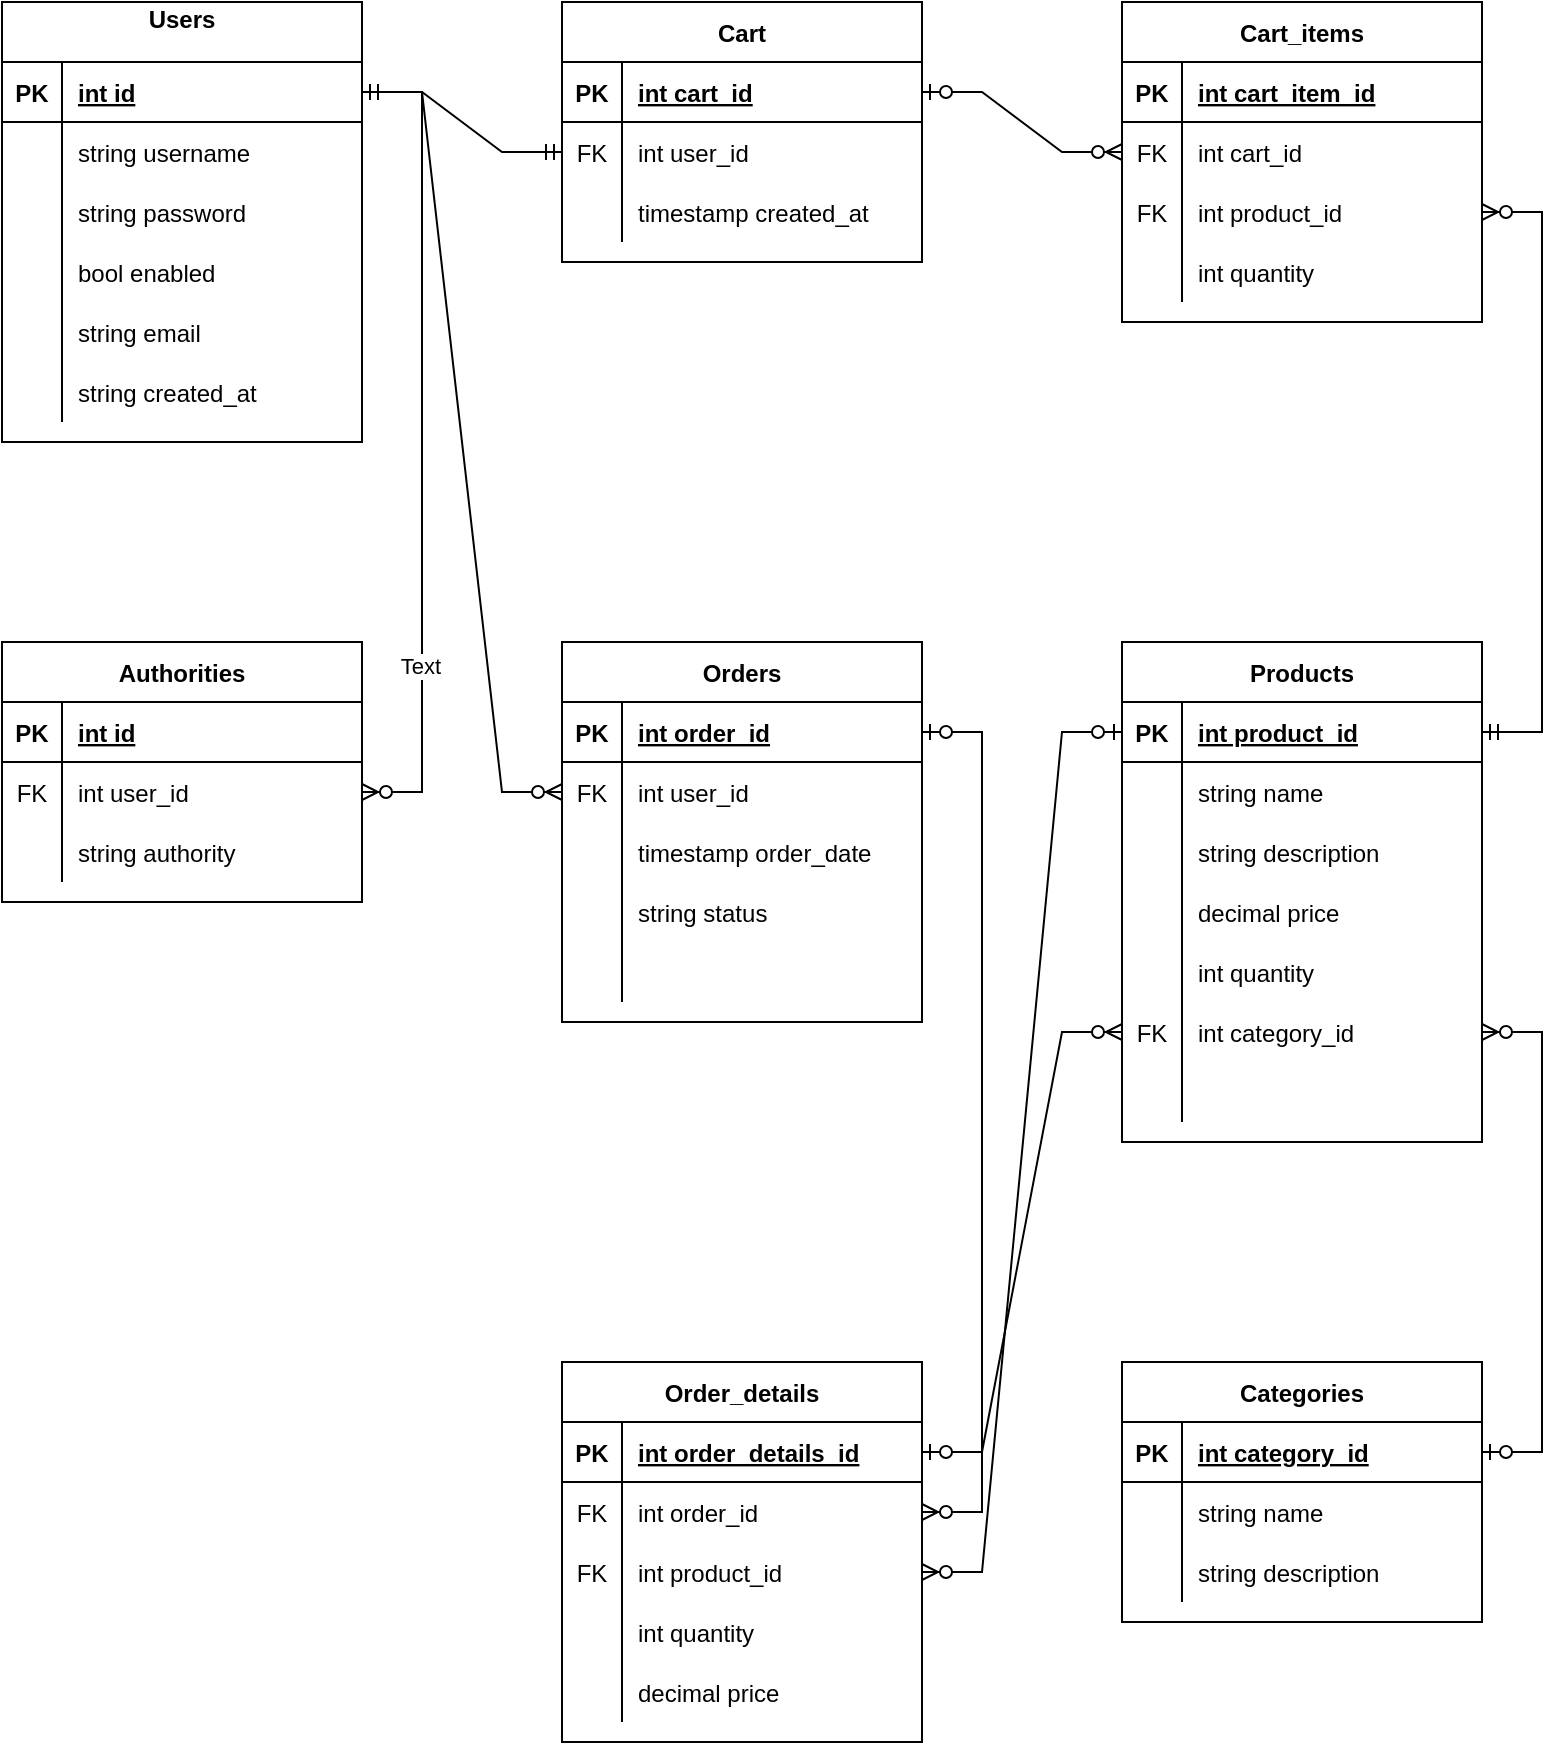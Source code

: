 <mxfile version="20.3.0" type="device"><diagram id="R2lEEEUBdFMjLlhIrx00" name="Page-1"><mxGraphModel dx="2155" dy="981" grid="1" gridSize="10" guides="1" tooltips="1" connect="1" arrows="1" fold="1" page="1" pageScale="1" pageWidth="850" pageHeight="1100" math="0" shadow="0" extFonts="Permanent Marker^https://fonts.googleapis.com/css?family=Permanent+Marker"><root><mxCell id="0"/><mxCell id="1" parent="0"/><mxCell id="3Kkbppo1w5dA49DxUAoW-76" value="Users&#10;" style="shape=table;startSize=30;container=1;collapsible=1;childLayout=tableLayout;fixedRows=1;rowLines=0;fontStyle=1;align=center;resizeLast=1;" parent="1" vertex="1"><mxGeometry x="-780" y="40" width="180" height="220" as="geometry"><mxRectangle x="-630" y="440" width="70" height="30" as="alternateBounds"/></mxGeometry></mxCell><mxCell id="3Kkbppo1w5dA49DxUAoW-77" value="" style="shape=tableRow;horizontal=0;startSize=0;swimlaneHead=0;swimlaneBody=0;fillColor=none;collapsible=0;dropTarget=0;points=[[0,0.5],[1,0.5]];portConstraint=eastwest;top=0;left=0;right=0;bottom=1;" parent="3Kkbppo1w5dA49DxUAoW-76" vertex="1"><mxGeometry y="30" width="180" height="30" as="geometry"/></mxCell><mxCell id="3Kkbppo1w5dA49DxUAoW-78" value="PK" style="shape=partialRectangle;connectable=0;fillColor=none;top=0;left=0;bottom=0;right=0;fontStyle=1;overflow=hidden;" parent="3Kkbppo1w5dA49DxUAoW-77" vertex="1"><mxGeometry width="30" height="30" as="geometry"><mxRectangle width="30" height="30" as="alternateBounds"/></mxGeometry></mxCell><mxCell id="3Kkbppo1w5dA49DxUAoW-79" value="int id" style="shape=partialRectangle;connectable=0;fillColor=none;top=0;left=0;bottom=0;right=0;align=left;spacingLeft=6;fontStyle=5;overflow=hidden;" parent="3Kkbppo1w5dA49DxUAoW-77" vertex="1"><mxGeometry x="30" width="150" height="30" as="geometry"><mxRectangle width="150" height="30" as="alternateBounds"/></mxGeometry></mxCell><mxCell id="3Kkbppo1w5dA49DxUAoW-80" value="" style="shape=tableRow;horizontal=0;startSize=0;swimlaneHead=0;swimlaneBody=0;fillColor=none;collapsible=0;dropTarget=0;points=[[0,0.5],[1,0.5]];portConstraint=eastwest;top=0;left=0;right=0;bottom=0;" parent="3Kkbppo1w5dA49DxUAoW-76" vertex="1"><mxGeometry y="60" width="180" height="30" as="geometry"/></mxCell><mxCell id="3Kkbppo1w5dA49DxUAoW-81" value="" style="shape=partialRectangle;connectable=0;fillColor=none;top=0;left=0;bottom=0;right=0;editable=1;overflow=hidden;" parent="3Kkbppo1w5dA49DxUAoW-80" vertex="1"><mxGeometry width="30" height="30" as="geometry"><mxRectangle width="30" height="30" as="alternateBounds"/></mxGeometry></mxCell><mxCell id="3Kkbppo1w5dA49DxUAoW-82" value="string username" style="shape=partialRectangle;connectable=0;fillColor=none;top=0;left=0;bottom=0;right=0;align=left;spacingLeft=6;overflow=hidden;" parent="3Kkbppo1w5dA49DxUAoW-80" vertex="1"><mxGeometry x="30" width="150" height="30" as="geometry"><mxRectangle width="150" height="30" as="alternateBounds"/></mxGeometry></mxCell><mxCell id="3Kkbppo1w5dA49DxUAoW-83" value="" style="shape=tableRow;horizontal=0;startSize=0;swimlaneHead=0;swimlaneBody=0;fillColor=none;collapsible=0;dropTarget=0;points=[[0,0.5],[1,0.5]];portConstraint=eastwest;top=0;left=0;right=0;bottom=0;" parent="3Kkbppo1w5dA49DxUAoW-76" vertex="1"><mxGeometry y="90" width="180" height="30" as="geometry"/></mxCell><mxCell id="3Kkbppo1w5dA49DxUAoW-84" value="" style="shape=partialRectangle;connectable=0;fillColor=none;top=0;left=0;bottom=0;right=0;editable=1;overflow=hidden;" parent="3Kkbppo1w5dA49DxUAoW-83" vertex="1"><mxGeometry width="30" height="30" as="geometry"><mxRectangle width="30" height="30" as="alternateBounds"/></mxGeometry></mxCell><mxCell id="3Kkbppo1w5dA49DxUAoW-85" value="string password" style="shape=partialRectangle;connectable=0;fillColor=none;top=0;left=0;bottom=0;right=0;align=left;spacingLeft=6;overflow=hidden;" parent="3Kkbppo1w5dA49DxUAoW-83" vertex="1"><mxGeometry x="30" width="150" height="30" as="geometry"><mxRectangle width="150" height="30" as="alternateBounds"/></mxGeometry></mxCell><mxCell id="3Kkbppo1w5dA49DxUAoW-86" value="" style="shape=tableRow;horizontal=0;startSize=0;swimlaneHead=0;swimlaneBody=0;fillColor=none;collapsible=0;dropTarget=0;points=[[0,0.5],[1,0.5]];portConstraint=eastwest;top=0;left=0;right=0;bottom=0;" parent="3Kkbppo1w5dA49DxUAoW-76" vertex="1"><mxGeometry y="120" width="180" height="30" as="geometry"/></mxCell><mxCell id="3Kkbppo1w5dA49DxUAoW-87" value="" style="shape=partialRectangle;connectable=0;fillColor=none;top=0;left=0;bottom=0;right=0;editable=1;overflow=hidden;" parent="3Kkbppo1w5dA49DxUAoW-86" vertex="1"><mxGeometry width="30" height="30" as="geometry"><mxRectangle width="30" height="30" as="alternateBounds"/></mxGeometry></mxCell><mxCell id="3Kkbppo1w5dA49DxUAoW-88" value="bool enabled " style="shape=partialRectangle;connectable=0;fillColor=none;top=0;left=0;bottom=0;right=0;align=left;spacingLeft=6;overflow=hidden;" parent="3Kkbppo1w5dA49DxUAoW-86" vertex="1"><mxGeometry x="30" width="150" height="30" as="geometry"><mxRectangle width="150" height="30" as="alternateBounds"/></mxGeometry></mxCell><mxCell id="3Kkbppo1w5dA49DxUAoW-91" style="shape=tableRow;horizontal=0;startSize=0;swimlaneHead=0;swimlaneBody=0;fillColor=none;collapsible=0;dropTarget=0;points=[[0,0.5],[1,0.5]];portConstraint=eastwest;top=0;left=0;right=0;bottom=0;" parent="3Kkbppo1w5dA49DxUAoW-76" vertex="1"><mxGeometry y="150" width="180" height="30" as="geometry"/></mxCell><mxCell id="3Kkbppo1w5dA49DxUAoW-92" style="shape=partialRectangle;connectable=0;fillColor=none;top=0;left=0;bottom=0;right=0;editable=1;overflow=hidden;" parent="3Kkbppo1w5dA49DxUAoW-91" vertex="1"><mxGeometry width="30" height="30" as="geometry"><mxRectangle width="30" height="30" as="alternateBounds"/></mxGeometry></mxCell><mxCell id="3Kkbppo1w5dA49DxUAoW-93" value="string email" style="shape=partialRectangle;connectable=0;fillColor=none;top=0;left=0;bottom=0;right=0;align=left;spacingLeft=6;overflow=hidden;" parent="3Kkbppo1w5dA49DxUAoW-91" vertex="1"><mxGeometry x="30" width="150" height="30" as="geometry"><mxRectangle width="150" height="30" as="alternateBounds"/></mxGeometry></mxCell><mxCell id="3Kkbppo1w5dA49DxUAoW-94" style="shape=tableRow;horizontal=0;startSize=0;swimlaneHead=0;swimlaneBody=0;fillColor=none;collapsible=0;dropTarget=0;points=[[0,0.5],[1,0.5]];portConstraint=eastwest;top=0;left=0;right=0;bottom=0;" parent="3Kkbppo1w5dA49DxUAoW-76" vertex="1"><mxGeometry y="180" width="180" height="30" as="geometry"/></mxCell><mxCell id="3Kkbppo1w5dA49DxUAoW-95" style="shape=partialRectangle;connectable=0;fillColor=none;top=0;left=0;bottom=0;right=0;editable=1;overflow=hidden;" parent="3Kkbppo1w5dA49DxUAoW-94" vertex="1"><mxGeometry width="30" height="30" as="geometry"><mxRectangle width="30" height="30" as="alternateBounds"/></mxGeometry></mxCell><mxCell id="3Kkbppo1w5dA49DxUAoW-96" value="string created_at" style="shape=partialRectangle;connectable=0;fillColor=none;top=0;left=0;bottom=0;right=0;align=left;spacingLeft=6;overflow=hidden;" parent="3Kkbppo1w5dA49DxUAoW-94" vertex="1"><mxGeometry x="30" width="150" height="30" as="geometry"><mxRectangle width="150" height="30" as="alternateBounds"/></mxGeometry></mxCell><mxCell id="3Kkbppo1w5dA49DxUAoW-97" value="Authorities" style="shape=table;startSize=30;container=1;collapsible=1;childLayout=tableLayout;fixedRows=1;rowLines=0;fontStyle=1;align=center;resizeLast=1;" parent="1" vertex="1"><mxGeometry x="-780" y="360" width="180" height="130" as="geometry"/></mxCell><mxCell id="3Kkbppo1w5dA49DxUAoW-98" value="" style="shape=tableRow;horizontal=0;startSize=0;swimlaneHead=0;swimlaneBody=0;fillColor=none;collapsible=0;dropTarget=0;points=[[0,0.5],[1,0.5]];portConstraint=eastwest;top=0;left=0;right=0;bottom=1;" parent="3Kkbppo1w5dA49DxUAoW-97" vertex="1"><mxGeometry y="30" width="180" height="30" as="geometry"/></mxCell><mxCell id="3Kkbppo1w5dA49DxUAoW-99" value="PK" style="shape=partialRectangle;connectable=0;fillColor=none;top=0;left=0;bottom=0;right=0;fontStyle=1;overflow=hidden;" parent="3Kkbppo1w5dA49DxUAoW-98" vertex="1"><mxGeometry width="30" height="30" as="geometry"><mxRectangle width="30" height="30" as="alternateBounds"/></mxGeometry></mxCell><mxCell id="3Kkbppo1w5dA49DxUAoW-100" value="int id" style="shape=partialRectangle;connectable=0;fillColor=none;top=0;left=0;bottom=0;right=0;align=left;spacingLeft=6;fontStyle=5;overflow=hidden;" parent="3Kkbppo1w5dA49DxUAoW-98" vertex="1"><mxGeometry x="30" width="150" height="30" as="geometry"><mxRectangle width="150" height="30" as="alternateBounds"/></mxGeometry></mxCell><mxCell id="3Kkbppo1w5dA49DxUAoW-101" value="" style="shape=tableRow;horizontal=0;startSize=0;swimlaneHead=0;swimlaneBody=0;fillColor=none;collapsible=0;dropTarget=0;points=[[0,0.5],[1,0.5]];portConstraint=eastwest;top=0;left=0;right=0;bottom=0;" parent="3Kkbppo1w5dA49DxUAoW-97" vertex="1"><mxGeometry y="60" width="180" height="30" as="geometry"/></mxCell><mxCell id="3Kkbppo1w5dA49DxUAoW-102" value="FK" style="shape=partialRectangle;connectable=0;fillColor=none;top=0;left=0;bottom=0;right=0;editable=1;overflow=hidden;" parent="3Kkbppo1w5dA49DxUAoW-101" vertex="1"><mxGeometry width="30" height="30" as="geometry"><mxRectangle width="30" height="30" as="alternateBounds"/></mxGeometry></mxCell><mxCell id="3Kkbppo1w5dA49DxUAoW-103" value="int user_id" style="shape=partialRectangle;connectable=0;fillColor=none;top=0;left=0;bottom=0;right=0;align=left;spacingLeft=6;overflow=hidden;" parent="3Kkbppo1w5dA49DxUAoW-101" vertex="1"><mxGeometry x="30" width="150" height="30" as="geometry"><mxRectangle width="150" height="30" as="alternateBounds"/></mxGeometry></mxCell><mxCell id="3Kkbppo1w5dA49DxUAoW-104" value="" style="shape=tableRow;horizontal=0;startSize=0;swimlaneHead=0;swimlaneBody=0;fillColor=none;collapsible=0;dropTarget=0;points=[[0,0.5],[1,0.5]];portConstraint=eastwest;top=0;left=0;right=0;bottom=0;" parent="3Kkbppo1w5dA49DxUAoW-97" vertex="1"><mxGeometry y="90" width="180" height="30" as="geometry"/></mxCell><mxCell id="3Kkbppo1w5dA49DxUAoW-105" value="" style="shape=partialRectangle;connectable=0;fillColor=none;top=0;left=0;bottom=0;right=0;editable=1;overflow=hidden;" parent="3Kkbppo1w5dA49DxUAoW-104" vertex="1"><mxGeometry width="30" height="30" as="geometry"><mxRectangle width="30" height="30" as="alternateBounds"/></mxGeometry></mxCell><mxCell id="3Kkbppo1w5dA49DxUAoW-106" value="string authority" style="shape=partialRectangle;connectable=0;fillColor=none;top=0;left=0;bottom=0;right=0;align=left;spacingLeft=6;overflow=hidden;" parent="3Kkbppo1w5dA49DxUAoW-104" vertex="1"><mxGeometry x="30" width="150" height="30" as="geometry"><mxRectangle width="150" height="30" as="alternateBounds"/></mxGeometry></mxCell><mxCell id="3Kkbppo1w5dA49DxUAoW-110" value="Categories" style="shape=table;startSize=30;container=1;collapsible=1;childLayout=tableLayout;fixedRows=1;rowLines=0;fontStyle=1;align=center;resizeLast=1;" parent="1" vertex="1"><mxGeometry x="-220" y="720" width="180" height="130" as="geometry"/></mxCell><mxCell id="3Kkbppo1w5dA49DxUAoW-111" value="" style="shape=tableRow;horizontal=0;startSize=0;swimlaneHead=0;swimlaneBody=0;fillColor=none;collapsible=0;dropTarget=0;points=[[0,0.5],[1,0.5]];portConstraint=eastwest;top=0;left=0;right=0;bottom=1;" parent="3Kkbppo1w5dA49DxUAoW-110" vertex="1"><mxGeometry y="30" width="180" height="30" as="geometry"/></mxCell><mxCell id="3Kkbppo1w5dA49DxUAoW-112" value="PK" style="shape=partialRectangle;connectable=0;fillColor=none;top=0;left=0;bottom=0;right=0;fontStyle=1;overflow=hidden;" parent="3Kkbppo1w5dA49DxUAoW-111" vertex="1"><mxGeometry width="30" height="30" as="geometry"><mxRectangle width="30" height="30" as="alternateBounds"/></mxGeometry></mxCell><mxCell id="3Kkbppo1w5dA49DxUAoW-113" value="int category_id" style="shape=partialRectangle;connectable=0;fillColor=none;top=0;left=0;bottom=0;right=0;align=left;spacingLeft=6;fontStyle=5;overflow=hidden;" parent="3Kkbppo1w5dA49DxUAoW-111" vertex="1"><mxGeometry x="30" width="150" height="30" as="geometry"><mxRectangle width="150" height="30" as="alternateBounds"/></mxGeometry></mxCell><mxCell id="3Kkbppo1w5dA49DxUAoW-114" value="" style="shape=tableRow;horizontal=0;startSize=0;swimlaneHead=0;swimlaneBody=0;fillColor=none;collapsible=0;dropTarget=0;points=[[0,0.5],[1,0.5]];portConstraint=eastwest;top=0;left=0;right=0;bottom=0;" parent="3Kkbppo1w5dA49DxUAoW-110" vertex="1"><mxGeometry y="60" width="180" height="30" as="geometry"/></mxCell><mxCell id="3Kkbppo1w5dA49DxUAoW-115" value="" style="shape=partialRectangle;connectable=0;fillColor=none;top=0;left=0;bottom=0;right=0;editable=1;overflow=hidden;" parent="3Kkbppo1w5dA49DxUAoW-114" vertex="1"><mxGeometry width="30" height="30" as="geometry"><mxRectangle width="30" height="30" as="alternateBounds"/></mxGeometry></mxCell><mxCell id="3Kkbppo1w5dA49DxUAoW-116" value="string name" style="shape=partialRectangle;connectable=0;fillColor=none;top=0;left=0;bottom=0;right=0;align=left;spacingLeft=6;overflow=hidden;" parent="3Kkbppo1w5dA49DxUAoW-114" vertex="1"><mxGeometry x="30" width="150" height="30" as="geometry"><mxRectangle width="150" height="30" as="alternateBounds"/></mxGeometry></mxCell><mxCell id="3Kkbppo1w5dA49DxUAoW-117" value="" style="shape=tableRow;horizontal=0;startSize=0;swimlaneHead=0;swimlaneBody=0;fillColor=none;collapsible=0;dropTarget=0;points=[[0,0.5],[1,0.5]];portConstraint=eastwest;top=0;left=0;right=0;bottom=0;" parent="3Kkbppo1w5dA49DxUAoW-110" vertex="1"><mxGeometry y="90" width="180" height="30" as="geometry"/></mxCell><mxCell id="3Kkbppo1w5dA49DxUAoW-118" value="" style="shape=partialRectangle;connectable=0;fillColor=none;top=0;left=0;bottom=0;right=0;editable=1;overflow=hidden;" parent="3Kkbppo1w5dA49DxUAoW-117" vertex="1"><mxGeometry width="30" height="30" as="geometry"><mxRectangle width="30" height="30" as="alternateBounds"/></mxGeometry></mxCell><mxCell id="3Kkbppo1w5dA49DxUAoW-119" value="string description" style="shape=partialRectangle;connectable=0;fillColor=none;top=0;left=0;bottom=0;right=0;align=left;spacingLeft=6;overflow=hidden;" parent="3Kkbppo1w5dA49DxUAoW-117" vertex="1"><mxGeometry x="30" width="150" height="30" as="geometry"><mxRectangle width="150" height="30" as="alternateBounds"/></mxGeometry></mxCell><mxCell id="3Kkbppo1w5dA49DxUAoW-130" value="Products" style="shape=table;startSize=30;container=1;collapsible=1;childLayout=tableLayout;fixedRows=1;rowLines=0;fontStyle=1;align=center;resizeLast=1;" parent="1" vertex="1"><mxGeometry x="-220" y="360" width="180" height="250" as="geometry"/></mxCell><mxCell id="3Kkbppo1w5dA49DxUAoW-131" value="" style="shape=tableRow;horizontal=0;startSize=0;swimlaneHead=0;swimlaneBody=0;fillColor=none;collapsible=0;dropTarget=0;points=[[0,0.5],[1,0.5]];portConstraint=eastwest;top=0;left=0;right=0;bottom=1;" parent="3Kkbppo1w5dA49DxUAoW-130" vertex="1"><mxGeometry y="30" width="180" height="30" as="geometry"/></mxCell><mxCell id="3Kkbppo1w5dA49DxUAoW-132" value="PK" style="shape=partialRectangle;connectable=0;fillColor=none;top=0;left=0;bottom=0;right=0;fontStyle=1;overflow=hidden;" parent="3Kkbppo1w5dA49DxUAoW-131" vertex="1"><mxGeometry width="30" height="30" as="geometry"><mxRectangle width="30" height="30" as="alternateBounds"/></mxGeometry></mxCell><mxCell id="3Kkbppo1w5dA49DxUAoW-133" value="int product_id" style="shape=partialRectangle;connectable=0;fillColor=none;top=0;left=0;bottom=0;right=0;align=left;spacingLeft=6;fontStyle=5;overflow=hidden;" parent="3Kkbppo1w5dA49DxUAoW-131" vertex="1"><mxGeometry x="30" width="150" height="30" as="geometry"><mxRectangle width="150" height="30" as="alternateBounds"/></mxGeometry></mxCell><mxCell id="3Kkbppo1w5dA49DxUAoW-134" value="" style="shape=tableRow;horizontal=0;startSize=0;swimlaneHead=0;swimlaneBody=0;fillColor=none;collapsible=0;dropTarget=0;points=[[0,0.5],[1,0.5]];portConstraint=eastwest;top=0;left=0;right=0;bottom=0;" parent="3Kkbppo1w5dA49DxUAoW-130" vertex="1"><mxGeometry y="60" width="180" height="30" as="geometry"/></mxCell><mxCell id="3Kkbppo1w5dA49DxUAoW-135" value="" style="shape=partialRectangle;connectable=0;fillColor=none;top=0;left=0;bottom=0;right=0;editable=1;overflow=hidden;" parent="3Kkbppo1w5dA49DxUAoW-134" vertex="1"><mxGeometry width="30" height="30" as="geometry"><mxRectangle width="30" height="30" as="alternateBounds"/></mxGeometry></mxCell><mxCell id="3Kkbppo1w5dA49DxUAoW-136" value="string name" style="shape=partialRectangle;connectable=0;fillColor=none;top=0;left=0;bottom=0;right=0;align=left;spacingLeft=6;overflow=hidden;" parent="3Kkbppo1w5dA49DxUAoW-134" vertex="1"><mxGeometry x="30" width="150" height="30" as="geometry"><mxRectangle width="150" height="30" as="alternateBounds"/></mxGeometry></mxCell><mxCell id="3Kkbppo1w5dA49DxUAoW-137" value="" style="shape=tableRow;horizontal=0;startSize=0;swimlaneHead=0;swimlaneBody=0;fillColor=none;collapsible=0;dropTarget=0;points=[[0,0.5],[1,0.5]];portConstraint=eastwest;top=0;left=0;right=0;bottom=0;" parent="3Kkbppo1w5dA49DxUAoW-130" vertex="1"><mxGeometry y="90" width="180" height="30" as="geometry"/></mxCell><mxCell id="3Kkbppo1w5dA49DxUAoW-138" value="" style="shape=partialRectangle;connectable=0;fillColor=none;top=0;left=0;bottom=0;right=0;editable=1;overflow=hidden;" parent="3Kkbppo1w5dA49DxUAoW-137" vertex="1"><mxGeometry width="30" height="30" as="geometry"><mxRectangle width="30" height="30" as="alternateBounds"/></mxGeometry></mxCell><mxCell id="3Kkbppo1w5dA49DxUAoW-139" value="string description" style="shape=partialRectangle;connectable=0;fillColor=none;top=0;left=0;bottom=0;right=0;align=left;spacingLeft=6;overflow=hidden;" parent="3Kkbppo1w5dA49DxUAoW-137" vertex="1"><mxGeometry x="30" width="150" height="30" as="geometry"><mxRectangle width="150" height="30" as="alternateBounds"/></mxGeometry></mxCell><mxCell id="3Kkbppo1w5dA49DxUAoW-140" value="" style="shape=tableRow;horizontal=0;startSize=0;swimlaneHead=0;swimlaneBody=0;fillColor=none;collapsible=0;dropTarget=0;points=[[0,0.5],[1,0.5]];portConstraint=eastwest;top=0;left=0;right=0;bottom=0;" parent="3Kkbppo1w5dA49DxUAoW-130" vertex="1"><mxGeometry y="120" width="180" height="30" as="geometry"/></mxCell><mxCell id="3Kkbppo1w5dA49DxUAoW-141" value="" style="shape=partialRectangle;connectable=0;fillColor=none;top=0;left=0;bottom=0;right=0;editable=1;overflow=hidden;" parent="3Kkbppo1w5dA49DxUAoW-140" vertex="1"><mxGeometry width="30" height="30" as="geometry"><mxRectangle width="30" height="30" as="alternateBounds"/></mxGeometry></mxCell><mxCell id="3Kkbppo1w5dA49DxUAoW-142" value="decimal price" style="shape=partialRectangle;connectable=0;fillColor=none;top=0;left=0;bottom=0;right=0;align=left;spacingLeft=6;overflow=hidden;" parent="3Kkbppo1w5dA49DxUAoW-140" vertex="1"><mxGeometry x="30" width="150" height="30" as="geometry"><mxRectangle width="150" height="30" as="alternateBounds"/></mxGeometry></mxCell><mxCell id="3Kkbppo1w5dA49DxUAoW-143" style="shape=tableRow;horizontal=0;startSize=0;swimlaneHead=0;swimlaneBody=0;fillColor=none;collapsible=0;dropTarget=0;points=[[0,0.5],[1,0.5]];portConstraint=eastwest;top=0;left=0;right=0;bottom=0;" parent="3Kkbppo1w5dA49DxUAoW-130" vertex="1"><mxGeometry y="150" width="180" height="30" as="geometry"/></mxCell><mxCell id="3Kkbppo1w5dA49DxUAoW-144" style="shape=partialRectangle;connectable=0;fillColor=none;top=0;left=0;bottom=0;right=0;editable=1;overflow=hidden;" parent="3Kkbppo1w5dA49DxUAoW-143" vertex="1"><mxGeometry width="30" height="30" as="geometry"><mxRectangle width="30" height="30" as="alternateBounds"/></mxGeometry></mxCell><mxCell id="3Kkbppo1w5dA49DxUAoW-145" value="int quantity" style="shape=partialRectangle;connectable=0;fillColor=none;top=0;left=0;bottom=0;right=0;align=left;spacingLeft=6;overflow=hidden;" parent="3Kkbppo1w5dA49DxUAoW-143" vertex="1"><mxGeometry x="30" width="150" height="30" as="geometry"><mxRectangle width="150" height="30" as="alternateBounds"/></mxGeometry></mxCell><mxCell id="3Kkbppo1w5dA49DxUAoW-146" style="shape=tableRow;horizontal=0;startSize=0;swimlaneHead=0;swimlaneBody=0;fillColor=none;collapsible=0;dropTarget=0;points=[[0,0.5],[1,0.5]];portConstraint=eastwest;top=0;left=0;right=0;bottom=0;" parent="3Kkbppo1w5dA49DxUAoW-130" vertex="1"><mxGeometry y="180" width="180" height="30" as="geometry"/></mxCell><mxCell id="3Kkbppo1w5dA49DxUAoW-147" value="FK" style="shape=partialRectangle;connectable=0;fillColor=none;top=0;left=0;bottom=0;right=0;editable=1;overflow=hidden;" parent="3Kkbppo1w5dA49DxUAoW-146" vertex="1"><mxGeometry width="30" height="30" as="geometry"><mxRectangle width="30" height="30" as="alternateBounds"/></mxGeometry></mxCell><mxCell id="3Kkbppo1w5dA49DxUAoW-148" value="int category_id" style="shape=partialRectangle;connectable=0;fillColor=none;top=0;left=0;bottom=0;right=0;align=left;spacingLeft=6;overflow=hidden;" parent="3Kkbppo1w5dA49DxUAoW-146" vertex="1"><mxGeometry x="30" width="150" height="30" as="geometry"><mxRectangle width="150" height="30" as="alternateBounds"/></mxGeometry></mxCell><mxCell id="3Kkbppo1w5dA49DxUAoW-149" style="shape=tableRow;horizontal=0;startSize=0;swimlaneHead=0;swimlaneBody=0;fillColor=none;collapsible=0;dropTarget=0;points=[[0,0.5],[1,0.5]];portConstraint=eastwest;top=0;left=0;right=0;bottom=0;" parent="3Kkbppo1w5dA49DxUAoW-130" vertex="1"><mxGeometry y="210" width="180" height="30" as="geometry"/></mxCell><mxCell id="3Kkbppo1w5dA49DxUAoW-150" style="shape=partialRectangle;connectable=0;fillColor=none;top=0;left=0;bottom=0;right=0;editable=1;overflow=hidden;" parent="3Kkbppo1w5dA49DxUAoW-149" vertex="1"><mxGeometry width="30" height="30" as="geometry"><mxRectangle width="30" height="30" as="alternateBounds"/></mxGeometry></mxCell><mxCell id="3Kkbppo1w5dA49DxUAoW-151" style="shape=partialRectangle;connectable=0;fillColor=none;top=0;left=0;bottom=0;right=0;align=left;spacingLeft=6;overflow=hidden;" parent="3Kkbppo1w5dA49DxUAoW-149" vertex="1"><mxGeometry x="30" width="150" height="30" as="geometry"><mxRectangle width="150" height="30" as="alternateBounds"/></mxGeometry></mxCell><mxCell id="3Kkbppo1w5dA49DxUAoW-152" value="Orders" style="shape=table;startSize=30;container=1;collapsible=1;childLayout=tableLayout;fixedRows=1;rowLines=0;fontStyle=1;align=center;resizeLast=1;" parent="1" vertex="1"><mxGeometry x="-500" y="360" width="180" height="190" as="geometry"/></mxCell><mxCell id="3Kkbppo1w5dA49DxUAoW-153" value="" style="shape=tableRow;horizontal=0;startSize=0;swimlaneHead=0;swimlaneBody=0;fillColor=none;collapsible=0;dropTarget=0;points=[[0,0.5],[1,0.5]];portConstraint=eastwest;top=0;left=0;right=0;bottom=1;" parent="3Kkbppo1w5dA49DxUAoW-152" vertex="1"><mxGeometry y="30" width="180" height="30" as="geometry"/></mxCell><mxCell id="3Kkbppo1w5dA49DxUAoW-154" value="PK" style="shape=partialRectangle;connectable=0;fillColor=none;top=0;left=0;bottom=0;right=0;fontStyle=1;overflow=hidden;" parent="3Kkbppo1w5dA49DxUAoW-153" vertex="1"><mxGeometry width="30" height="30" as="geometry"><mxRectangle width="30" height="30" as="alternateBounds"/></mxGeometry></mxCell><mxCell id="3Kkbppo1w5dA49DxUAoW-155" value="int order_id" style="shape=partialRectangle;connectable=0;fillColor=none;top=0;left=0;bottom=0;right=0;align=left;spacingLeft=6;fontStyle=5;overflow=hidden;" parent="3Kkbppo1w5dA49DxUAoW-153" vertex="1"><mxGeometry x="30" width="150" height="30" as="geometry"><mxRectangle width="150" height="30" as="alternateBounds"/></mxGeometry></mxCell><mxCell id="3Kkbppo1w5dA49DxUAoW-156" value="" style="shape=tableRow;horizontal=0;startSize=0;swimlaneHead=0;swimlaneBody=0;fillColor=none;collapsible=0;dropTarget=0;points=[[0,0.5],[1,0.5]];portConstraint=eastwest;top=0;left=0;right=0;bottom=0;" parent="3Kkbppo1w5dA49DxUAoW-152" vertex="1"><mxGeometry y="60" width="180" height="30" as="geometry"/></mxCell><mxCell id="3Kkbppo1w5dA49DxUAoW-157" value="FK" style="shape=partialRectangle;connectable=0;fillColor=none;top=0;left=0;bottom=0;right=0;editable=1;overflow=hidden;" parent="3Kkbppo1w5dA49DxUAoW-156" vertex="1"><mxGeometry width="30" height="30" as="geometry"><mxRectangle width="30" height="30" as="alternateBounds"/></mxGeometry></mxCell><mxCell id="3Kkbppo1w5dA49DxUAoW-158" value="int user_id" style="shape=partialRectangle;connectable=0;fillColor=none;top=0;left=0;bottom=0;right=0;align=left;spacingLeft=6;overflow=hidden;" parent="3Kkbppo1w5dA49DxUAoW-156" vertex="1"><mxGeometry x="30" width="150" height="30" as="geometry"><mxRectangle width="150" height="30" as="alternateBounds"/></mxGeometry></mxCell><mxCell id="3Kkbppo1w5dA49DxUAoW-159" value="" style="shape=tableRow;horizontal=0;startSize=0;swimlaneHead=0;swimlaneBody=0;fillColor=none;collapsible=0;dropTarget=0;points=[[0,0.5],[1,0.5]];portConstraint=eastwest;top=0;left=0;right=0;bottom=0;" parent="3Kkbppo1w5dA49DxUAoW-152" vertex="1"><mxGeometry y="90" width="180" height="30" as="geometry"/></mxCell><mxCell id="3Kkbppo1w5dA49DxUAoW-160" value="" style="shape=partialRectangle;connectable=0;fillColor=none;top=0;left=0;bottom=0;right=0;editable=1;overflow=hidden;" parent="3Kkbppo1w5dA49DxUAoW-159" vertex="1"><mxGeometry width="30" height="30" as="geometry"><mxRectangle width="30" height="30" as="alternateBounds"/></mxGeometry></mxCell><mxCell id="3Kkbppo1w5dA49DxUAoW-161" value="timestamp order_date" style="shape=partialRectangle;connectable=0;fillColor=none;top=0;left=0;bottom=0;right=0;align=left;spacingLeft=6;overflow=hidden;" parent="3Kkbppo1w5dA49DxUAoW-159" vertex="1"><mxGeometry x="30" width="150" height="30" as="geometry"><mxRectangle width="150" height="30" as="alternateBounds"/></mxGeometry></mxCell><mxCell id="3Kkbppo1w5dA49DxUAoW-162" value="" style="shape=tableRow;horizontal=0;startSize=0;swimlaneHead=0;swimlaneBody=0;fillColor=none;collapsible=0;dropTarget=0;points=[[0,0.5],[1,0.5]];portConstraint=eastwest;top=0;left=0;right=0;bottom=0;" parent="3Kkbppo1w5dA49DxUAoW-152" vertex="1"><mxGeometry y="120" width="180" height="30" as="geometry"/></mxCell><mxCell id="3Kkbppo1w5dA49DxUAoW-163" value="" style="shape=partialRectangle;connectable=0;fillColor=none;top=0;left=0;bottom=0;right=0;editable=1;overflow=hidden;" parent="3Kkbppo1w5dA49DxUAoW-162" vertex="1"><mxGeometry width="30" height="30" as="geometry"><mxRectangle width="30" height="30" as="alternateBounds"/></mxGeometry></mxCell><mxCell id="3Kkbppo1w5dA49DxUAoW-164" value="string status" style="shape=partialRectangle;connectable=0;fillColor=none;top=0;left=0;bottom=0;right=0;align=left;spacingLeft=6;overflow=hidden;" parent="3Kkbppo1w5dA49DxUAoW-162" vertex="1"><mxGeometry x="30" width="150" height="30" as="geometry"><mxRectangle width="150" height="30" as="alternateBounds"/></mxGeometry></mxCell><mxCell id="3Kkbppo1w5dA49DxUAoW-165" style="shape=tableRow;horizontal=0;startSize=0;swimlaneHead=0;swimlaneBody=0;fillColor=none;collapsible=0;dropTarget=0;points=[[0,0.5],[1,0.5]];portConstraint=eastwest;top=0;left=0;right=0;bottom=0;" parent="3Kkbppo1w5dA49DxUAoW-152" vertex="1"><mxGeometry y="150" width="180" height="30" as="geometry"/></mxCell><mxCell id="3Kkbppo1w5dA49DxUAoW-166" style="shape=partialRectangle;connectable=0;fillColor=none;top=0;left=0;bottom=0;right=0;editable=1;overflow=hidden;" parent="3Kkbppo1w5dA49DxUAoW-165" vertex="1"><mxGeometry width="30" height="30" as="geometry"><mxRectangle width="30" height="30" as="alternateBounds"/></mxGeometry></mxCell><mxCell id="3Kkbppo1w5dA49DxUAoW-167" style="shape=partialRectangle;connectable=0;fillColor=none;top=0;left=0;bottom=0;right=0;align=left;spacingLeft=6;overflow=hidden;" parent="3Kkbppo1w5dA49DxUAoW-165" vertex="1"><mxGeometry x="30" width="150" height="30" as="geometry"><mxRectangle width="150" height="30" as="alternateBounds"/></mxGeometry></mxCell><mxCell id="3Kkbppo1w5dA49DxUAoW-168" value="Order_details" style="shape=table;startSize=30;container=1;collapsible=1;childLayout=tableLayout;fixedRows=1;rowLines=0;fontStyle=1;align=center;resizeLast=1;" parent="1" vertex="1"><mxGeometry x="-500" y="720" width="180" height="190" as="geometry"/></mxCell><mxCell id="3Kkbppo1w5dA49DxUAoW-169" value="" style="shape=tableRow;horizontal=0;startSize=0;swimlaneHead=0;swimlaneBody=0;fillColor=none;collapsible=0;dropTarget=0;points=[[0,0.5],[1,0.5]];portConstraint=eastwest;top=0;left=0;right=0;bottom=1;" parent="3Kkbppo1w5dA49DxUAoW-168" vertex="1"><mxGeometry y="30" width="180" height="30" as="geometry"/></mxCell><mxCell id="3Kkbppo1w5dA49DxUAoW-170" value="PK" style="shape=partialRectangle;connectable=0;fillColor=none;top=0;left=0;bottom=0;right=0;fontStyle=1;overflow=hidden;" parent="3Kkbppo1w5dA49DxUAoW-169" vertex="1"><mxGeometry width="30" height="30" as="geometry"><mxRectangle width="30" height="30" as="alternateBounds"/></mxGeometry></mxCell><mxCell id="3Kkbppo1w5dA49DxUAoW-171" value="int order_details_id" style="shape=partialRectangle;connectable=0;fillColor=none;top=0;left=0;bottom=0;right=0;align=left;spacingLeft=6;fontStyle=5;overflow=hidden;" parent="3Kkbppo1w5dA49DxUAoW-169" vertex="1"><mxGeometry x="30" width="150" height="30" as="geometry"><mxRectangle width="150" height="30" as="alternateBounds"/></mxGeometry></mxCell><mxCell id="3Kkbppo1w5dA49DxUAoW-172" value="" style="shape=tableRow;horizontal=0;startSize=0;swimlaneHead=0;swimlaneBody=0;fillColor=none;collapsible=0;dropTarget=0;points=[[0,0.5],[1,0.5]];portConstraint=eastwest;top=0;left=0;right=0;bottom=0;" parent="3Kkbppo1w5dA49DxUAoW-168" vertex="1"><mxGeometry y="60" width="180" height="30" as="geometry"/></mxCell><mxCell id="3Kkbppo1w5dA49DxUAoW-173" value="FK" style="shape=partialRectangle;connectable=0;fillColor=none;top=0;left=0;bottom=0;right=0;editable=1;overflow=hidden;" parent="3Kkbppo1w5dA49DxUAoW-172" vertex="1"><mxGeometry width="30" height="30" as="geometry"><mxRectangle width="30" height="30" as="alternateBounds"/></mxGeometry></mxCell><mxCell id="3Kkbppo1w5dA49DxUAoW-174" value="int order_id" style="shape=partialRectangle;connectable=0;fillColor=none;top=0;left=0;bottom=0;right=0;align=left;spacingLeft=6;overflow=hidden;" parent="3Kkbppo1w5dA49DxUAoW-172" vertex="1"><mxGeometry x="30" width="150" height="30" as="geometry"><mxRectangle width="150" height="30" as="alternateBounds"/></mxGeometry></mxCell><mxCell id="3Kkbppo1w5dA49DxUAoW-175" value="" style="shape=tableRow;horizontal=0;startSize=0;swimlaneHead=0;swimlaneBody=0;fillColor=none;collapsible=0;dropTarget=0;points=[[0,0.5],[1,0.5]];portConstraint=eastwest;top=0;left=0;right=0;bottom=0;" parent="3Kkbppo1w5dA49DxUAoW-168" vertex="1"><mxGeometry y="90" width="180" height="30" as="geometry"/></mxCell><mxCell id="3Kkbppo1w5dA49DxUAoW-176" value="FK" style="shape=partialRectangle;connectable=0;fillColor=none;top=0;left=0;bottom=0;right=0;editable=1;overflow=hidden;" parent="3Kkbppo1w5dA49DxUAoW-175" vertex="1"><mxGeometry width="30" height="30" as="geometry"><mxRectangle width="30" height="30" as="alternateBounds"/></mxGeometry></mxCell><mxCell id="3Kkbppo1w5dA49DxUAoW-177" value="int product_id" style="shape=partialRectangle;connectable=0;fillColor=none;top=0;left=0;bottom=0;right=0;align=left;spacingLeft=6;overflow=hidden;" parent="3Kkbppo1w5dA49DxUAoW-175" vertex="1"><mxGeometry x="30" width="150" height="30" as="geometry"><mxRectangle width="150" height="30" as="alternateBounds"/></mxGeometry></mxCell><mxCell id="3Kkbppo1w5dA49DxUAoW-178" value="" style="shape=tableRow;horizontal=0;startSize=0;swimlaneHead=0;swimlaneBody=0;fillColor=none;collapsible=0;dropTarget=0;points=[[0,0.5],[1,0.5]];portConstraint=eastwest;top=0;left=0;right=0;bottom=0;" parent="3Kkbppo1w5dA49DxUAoW-168" vertex="1"><mxGeometry y="120" width="180" height="30" as="geometry"/></mxCell><mxCell id="3Kkbppo1w5dA49DxUAoW-179" value="" style="shape=partialRectangle;connectable=0;fillColor=none;top=0;left=0;bottom=0;right=0;editable=1;overflow=hidden;" parent="3Kkbppo1w5dA49DxUAoW-178" vertex="1"><mxGeometry width="30" height="30" as="geometry"><mxRectangle width="30" height="30" as="alternateBounds"/></mxGeometry></mxCell><mxCell id="3Kkbppo1w5dA49DxUAoW-180" value="int quantity" style="shape=partialRectangle;connectable=0;fillColor=none;top=0;left=0;bottom=0;right=0;align=left;spacingLeft=6;overflow=hidden;" parent="3Kkbppo1w5dA49DxUAoW-178" vertex="1"><mxGeometry x="30" width="150" height="30" as="geometry"><mxRectangle width="150" height="30" as="alternateBounds"/></mxGeometry></mxCell><mxCell id="3Kkbppo1w5dA49DxUAoW-181" style="shape=tableRow;horizontal=0;startSize=0;swimlaneHead=0;swimlaneBody=0;fillColor=none;collapsible=0;dropTarget=0;points=[[0,0.5],[1,0.5]];portConstraint=eastwest;top=0;left=0;right=0;bottom=0;" parent="3Kkbppo1w5dA49DxUAoW-168" vertex="1"><mxGeometry y="150" width="180" height="30" as="geometry"/></mxCell><mxCell id="3Kkbppo1w5dA49DxUAoW-182" style="shape=partialRectangle;connectable=0;fillColor=none;top=0;left=0;bottom=0;right=0;editable=1;overflow=hidden;" parent="3Kkbppo1w5dA49DxUAoW-181" vertex="1"><mxGeometry width="30" height="30" as="geometry"><mxRectangle width="30" height="30" as="alternateBounds"/></mxGeometry></mxCell><mxCell id="3Kkbppo1w5dA49DxUAoW-183" value="decimal price" style="shape=partialRectangle;connectable=0;fillColor=none;top=0;left=0;bottom=0;right=0;align=left;spacingLeft=6;overflow=hidden;" parent="3Kkbppo1w5dA49DxUAoW-181" vertex="1"><mxGeometry x="30" width="150" height="30" as="geometry"><mxRectangle width="150" height="30" as="alternateBounds"/></mxGeometry></mxCell><mxCell id="3Kkbppo1w5dA49DxUAoW-187" value="Cart" style="shape=table;startSize=30;container=1;collapsible=1;childLayout=tableLayout;fixedRows=1;rowLines=0;fontStyle=1;align=center;resizeLast=1;" parent="1" vertex="1"><mxGeometry x="-500" y="40" width="180" height="130" as="geometry"/></mxCell><mxCell id="3Kkbppo1w5dA49DxUAoW-188" value="" style="shape=tableRow;horizontal=0;startSize=0;swimlaneHead=0;swimlaneBody=0;fillColor=none;collapsible=0;dropTarget=0;points=[[0,0.5],[1,0.5]];portConstraint=eastwest;top=0;left=0;right=0;bottom=1;" parent="3Kkbppo1w5dA49DxUAoW-187" vertex="1"><mxGeometry y="30" width="180" height="30" as="geometry"/></mxCell><mxCell id="3Kkbppo1w5dA49DxUAoW-189" value="PK" style="shape=partialRectangle;connectable=0;fillColor=none;top=0;left=0;bottom=0;right=0;fontStyle=1;overflow=hidden;" parent="3Kkbppo1w5dA49DxUAoW-188" vertex="1"><mxGeometry width="30" height="30" as="geometry"><mxRectangle width="30" height="30" as="alternateBounds"/></mxGeometry></mxCell><mxCell id="3Kkbppo1w5dA49DxUAoW-190" value="int cart_id" style="shape=partialRectangle;connectable=0;fillColor=none;top=0;left=0;bottom=0;right=0;align=left;spacingLeft=6;fontStyle=5;overflow=hidden;" parent="3Kkbppo1w5dA49DxUAoW-188" vertex="1"><mxGeometry x="30" width="150" height="30" as="geometry"><mxRectangle width="150" height="30" as="alternateBounds"/></mxGeometry></mxCell><mxCell id="3Kkbppo1w5dA49DxUAoW-191" value="" style="shape=tableRow;horizontal=0;startSize=0;swimlaneHead=0;swimlaneBody=0;fillColor=none;collapsible=0;dropTarget=0;points=[[0,0.5],[1,0.5]];portConstraint=eastwest;top=0;left=0;right=0;bottom=0;" parent="3Kkbppo1w5dA49DxUAoW-187" vertex="1"><mxGeometry y="60" width="180" height="30" as="geometry"/></mxCell><mxCell id="3Kkbppo1w5dA49DxUAoW-192" value="FK" style="shape=partialRectangle;connectable=0;fillColor=none;top=0;left=0;bottom=0;right=0;editable=1;overflow=hidden;" parent="3Kkbppo1w5dA49DxUAoW-191" vertex="1"><mxGeometry width="30" height="30" as="geometry"><mxRectangle width="30" height="30" as="alternateBounds"/></mxGeometry></mxCell><mxCell id="3Kkbppo1w5dA49DxUAoW-193" value="int user_id" style="shape=partialRectangle;connectable=0;fillColor=none;top=0;left=0;bottom=0;right=0;align=left;spacingLeft=6;overflow=hidden;" parent="3Kkbppo1w5dA49DxUAoW-191" vertex="1"><mxGeometry x="30" width="150" height="30" as="geometry"><mxRectangle width="150" height="30" as="alternateBounds"/></mxGeometry></mxCell><mxCell id="3Kkbppo1w5dA49DxUAoW-194" value="" style="shape=tableRow;horizontal=0;startSize=0;swimlaneHead=0;swimlaneBody=0;fillColor=none;collapsible=0;dropTarget=0;points=[[0,0.5],[1,0.5]];portConstraint=eastwest;top=0;left=0;right=0;bottom=0;" parent="3Kkbppo1w5dA49DxUAoW-187" vertex="1"><mxGeometry y="90" width="180" height="30" as="geometry"/></mxCell><mxCell id="3Kkbppo1w5dA49DxUAoW-195" value="" style="shape=partialRectangle;connectable=0;fillColor=none;top=0;left=0;bottom=0;right=0;editable=1;overflow=hidden;" parent="3Kkbppo1w5dA49DxUAoW-194" vertex="1"><mxGeometry width="30" height="30" as="geometry"><mxRectangle width="30" height="30" as="alternateBounds"/></mxGeometry></mxCell><mxCell id="3Kkbppo1w5dA49DxUAoW-196" value="timestamp created_at" style="shape=partialRectangle;connectable=0;fillColor=none;top=0;left=0;bottom=0;right=0;align=left;spacingLeft=6;overflow=hidden;" parent="3Kkbppo1w5dA49DxUAoW-194" vertex="1"><mxGeometry x="30" width="150" height="30" as="geometry"><mxRectangle width="150" height="30" as="alternateBounds"/></mxGeometry></mxCell><mxCell id="3Kkbppo1w5dA49DxUAoW-200" value="Cart_items" style="shape=table;startSize=30;container=1;collapsible=1;childLayout=tableLayout;fixedRows=1;rowLines=0;fontStyle=1;align=center;resizeLast=1;" parent="1" vertex="1"><mxGeometry x="-220" y="40" width="180" height="160" as="geometry"/></mxCell><mxCell id="3Kkbppo1w5dA49DxUAoW-201" value="" style="shape=tableRow;horizontal=0;startSize=0;swimlaneHead=0;swimlaneBody=0;fillColor=none;collapsible=0;dropTarget=0;points=[[0,0.5],[1,0.5]];portConstraint=eastwest;top=0;left=0;right=0;bottom=1;" parent="3Kkbppo1w5dA49DxUAoW-200" vertex="1"><mxGeometry y="30" width="180" height="30" as="geometry"/></mxCell><mxCell id="3Kkbppo1w5dA49DxUAoW-202" value="PK" style="shape=partialRectangle;connectable=0;fillColor=none;top=0;left=0;bottom=0;right=0;fontStyle=1;overflow=hidden;" parent="3Kkbppo1w5dA49DxUAoW-201" vertex="1"><mxGeometry width="30" height="30" as="geometry"><mxRectangle width="30" height="30" as="alternateBounds"/></mxGeometry></mxCell><mxCell id="3Kkbppo1w5dA49DxUAoW-203" value="int cart_item_id" style="shape=partialRectangle;connectable=0;fillColor=none;top=0;left=0;bottom=0;right=0;align=left;spacingLeft=6;fontStyle=5;overflow=hidden;" parent="3Kkbppo1w5dA49DxUAoW-201" vertex="1"><mxGeometry x="30" width="150" height="30" as="geometry"><mxRectangle width="150" height="30" as="alternateBounds"/></mxGeometry></mxCell><mxCell id="3Kkbppo1w5dA49DxUAoW-204" value="" style="shape=tableRow;horizontal=0;startSize=0;swimlaneHead=0;swimlaneBody=0;fillColor=none;collapsible=0;dropTarget=0;points=[[0,0.5],[1,0.5]];portConstraint=eastwest;top=0;left=0;right=0;bottom=0;" parent="3Kkbppo1w5dA49DxUAoW-200" vertex="1"><mxGeometry y="60" width="180" height="30" as="geometry"/></mxCell><mxCell id="3Kkbppo1w5dA49DxUAoW-205" value="FK" style="shape=partialRectangle;connectable=0;fillColor=none;top=0;left=0;bottom=0;right=0;editable=1;overflow=hidden;" parent="3Kkbppo1w5dA49DxUAoW-204" vertex="1"><mxGeometry width="30" height="30" as="geometry"><mxRectangle width="30" height="30" as="alternateBounds"/></mxGeometry></mxCell><mxCell id="3Kkbppo1w5dA49DxUAoW-206" value="int cart_id" style="shape=partialRectangle;connectable=0;fillColor=none;top=0;left=0;bottom=0;right=0;align=left;spacingLeft=6;overflow=hidden;" parent="3Kkbppo1w5dA49DxUAoW-204" vertex="1"><mxGeometry x="30" width="150" height="30" as="geometry"><mxRectangle width="150" height="30" as="alternateBounds"/></mxGeometry></mxCell><mxCell id="3Kkbppo1w5dA49DxUAoW-207" value="" style="shape=tableRow;horizontal=0;startSize=0;swimlaneHead=0;swimlaneBody=0;fillColor=none;collapsible=0;dropTarget=0;points=[[0,0.5],[1,0.5]];portConstraint=eastwest;top=0;left=0;right=0;bottom=0;" parent="3Kkbppo1w5dA49DxUAoW-200" vertex="1"><mxGeometry y="90" width="180" height="30" as="geometry"/></mxCell><mxCell id="3Kkbppo1w5dA49DxUAoW-208" value="FK" style="shape=partialRectangle;connectable=0;fillColor=none;top=0;left=0;bottom=0;right=0;editable=1;overflow=hidden;" parent="3Kkbppo1w5dA49DxUAoW-207" vertex="1"><mxGeometry width="30" height="30" as="geometry"><mxRectangle width="30" height="30" as="alternateBounds"/></mxGeometry></mxCell><mxCell id="3Kkbppo1w5dA49DxUAoW-209" value="int product_id" style="shape=partialRectangle;connectable=0;fillColor=none;top=0;left=0;bottom=0;right=0;align=left;spacingLeft=6;overflow=hidden;" parent="3Kkbppo1w5dA49DxUAoW-207" vertex="1"><mxGeometry x="30" width="150" height="30" as="geometry"><mxRectangle width="150" height="30" as="alternateBounds"/></mxGeometry></mxCell><mxCell id="3Kkbppo1w5dA49DxUAoW-210" value="" style="shape=tableRow;horizontal=0;startSize=0;swimlaneHead=0;swimlaneBody=0;fillColor=none;collapsible=0;dropTarget=0;points=[[0,0.5],[1,0.5]];portConstraint=eastwest;top=0;left=0;right=0;bottom=0;" parent="3Kkbppo1w5dA49DxUAoW-200" vertex="1"><mxGeometry y="120" width="180" height="30" as="geometry"/></mxCell><mxCell id="3Kkbppo1w5dA49DxUAoW-211" value="" style="shape=partialRectangle;connectable=0;fillColor=none;top=0;left=0;bottom=0;right=0;editable=1;overflow=hidden;" parent="3Kkbppo1w5dA49DxUAoW-210" vertex="1"><mxGeometry width="30" height="30" as="geometry"><mxRectangle width="30" height="30" as="alternateBounds"/></mxGeometry></mxCell><mxCell id="3Kkbppo1w5dA49DxUAoW-212" value="int quantity" style="shape=partialRectangle;connectable=0;fillColor=none;top=0;left=0;bottom=0;right=0;align=left;spacingLeft=6;overflow=hidden;" parent="3Kkbppo1w5dA49DxUAoW-210" vertex="1"><mxGeometry x="30" width="150" height="30" as="geometry"><mxRectangle width="150" height="30" as="alternateBounds"/></mxGeometry></mxCell><mxCell id="3Kkbppo1w5dA49DxUAoW-217" value="" style="edgeStyle=entityRelationEdgeStyle;fontSize=12;html=1;endArrow=ERmandOne;startArrow=ERmandOne;rounded=0;" parent="1" source="3Kkbppo1w5dA49DxUAoW-77" target="3Kkbppo1w5dA49DxUAoW-191" edge="1"><mxGeometry width="100" height="100" relative="1" as="geometry"><mxPoint x="-600" y="350" as="sourcePoint"/><mxPoint x="-500" y="250" as="targetPoint"/></mxGeometry></mxCell><mxCell id="3Kkbppo1w5dA49DxUAoW-218" value="" style="edgeStyle=entityRelationEdgeStyle;fontSize=12;html=1;endArrow=ERzeroToMany;startArrow=ERmandOne;rounded=0;" parent="1" source="3Kkbppo1w5dA49DxUAoW-77" target="3Kkbppo1w5dA49DxUAoW-156" edge="1"><mxGeometry width="100" height="100" relative="1" as="geometry"><mxPoint x="-520" y="680" as="sourcePoint"/><mxPoint x="-420" y="580" as="targetPoint"/></mxGeometry></mxCell><mxCell id="3Kkbppo1w5dA49DxUAoW-219" value="" style="edgeStyle=entityRelationEdgeStyle;fontSize=12;html=1;endArrow=ERzeroToMany;startArrow=ERmandOne;rounded=0;" parent="1" source="3Kkbppo1w5dA49DxUAoW-77" target="3Kkbppo1w5dA49DxUAoW-101" edge="1"><mxGeometry width="100" height="100" relative="1" as="geometry"><mxPoint x="-770" y="100" as="sourcePoint"/><mxPoint x="-810" y="330" as="targetPoint"/></mxGeometry></mxCell><mxCell id="3Kkbppo1w5dA49DxUAoW-220" value="Text" style="edgeLabel;html=1;align=center;verticalAlign=middle;resizable=0;points=[];" parent="3Kkbppo1w5dA49DxUAoW-219" vertex="1" connectable="0"><mxGeometry x="0.547" y="-1" relative="1" as="geometry"><mxPoint as="offset"/></mxGeometry></mxCell><mxCell id="3Kkbppo1w5dA49DxUAoW-223" value="" style="edgeStyle=entityRelationEdgeStyle;fontSize=12;html=1;endArrow=ERzeroToMany;startArrow=ERzeroToOne;rounded=0;" parent="1" source="3Kkbppo1w5dA49DxUAoW-131" target="3Kkbppo1w5dA49DxUAoW-175" edge="1"><mxGeometry width="100" height="100" relative="1" as="geometry"><mxPoint x="-230" y="550" as="sourcePoint"/><mxPoint x="-330" y="650" as="targetPoint"/></mxGeometry></mxCell><mxCell id="3Kkbppo1w5dA49DxUAoW-224" value="" style="edgeStyle=entityRelationEdgeStyle;fontSize=12;html=1;endArrow=ERzeroToMany;startArrow=ERzeroToOne;rounded=0;" parent="1" source="3Kkbppo1w5dA49DxUAoW-153" target="3Kkbppo1w5dA49DxUAoW-172" edge="1"><mxGeometry width="100" height="100" relative="1" as="geometry"><mxPoint x="-560" y="480" as="sourcePoint"/><mxPoint x="-660" y="900" as="targetPoint"/></mxGeometry></mxCell><mxCell id="3Kkbppo1w5dA49DxUAoW-225" value="" style="edgeStyle=entityRelationEdgeStyle;fontSize=12;html=1;endArrow=ERzeroToMany;startArrow=ERzeroToOne;rounded=0;" parent="1" source="3Kkbppo1w5dA49DxUAoW-169" target="3Kkbppo1w5dA49DxUAoW-146" edge="1"><mxGeometry width="100" height="100" relative="1" as="geometry"><mxPoint x="-620" y="640" as="sourcePoint"/><mxPoint x="-630" y="750" as="targetPoint"/></mxGeometry></mxCell><mxCell id="3Kkbppo1w5dA49DxUAoW-226" value="" style="edgeStyle=entityRelationEdgeStyle;fontSize=12;html=1;endArrow=ERzeroToMany;startArrow=ERzeroToOne;rounded=0;" parent="1" source="3Kkbppo1w5dA49DxUAoW-188" target="3Kkbppo1w5dA49DxUAoW-204" edge="1"><mxGeometry width="100" height="100" relative="1" as="geometry"><mxPoint x="-640" y="620" as="sourcePoint"/><mxPoint x="-650" y="730" as="targetPoint"/></mxGeometry></mxCell><mxCell id="3Kkbppo1w5dA49DxUAoW-222" value="" style="edgeStyle=entityRelationEdgeStyle;fontSize=12;html=1;endArrow=ERzeroToMany;startArrow=ERzeroToOne;rounded=0;" parent="1" source="3Kkbppo1w5dA49DxUAoW-111" target="3Kkbppo1w5dA49DxUAoW-146" edge="1"><mxGeometry width="100" height="100" relative="1" as="geometry"><mxPoint x="-580" y="650" as="sourcePoint"/><mxPoint x="-680" y="550" as="targetPoint"/></mxGeometry></mxCell><mxCell id="sN4DR5BabTelaJjSyncX-1" value="" style="edgeStyle=entityRelationEdgeStyle;fontSize=12;html=1;endArrow=ERzeroToMany;startArrow=ERmandOne;rounded=0;" edge="1" parent="1" source="3Kkbppo1w5dA49DxUAoW-131" target="3Kkbppo1w5dA49DxUAoW-207"><mxGeometry width="100" height="100" relative="1" as="geometry"><mxPoint x="-490" y="445" as="sourcePoint"/><mxPoint x="-590" y="95" as="targetPoint"/></mxGeometry></mxCell></root></mxGraphModel></diagram></mxfile>